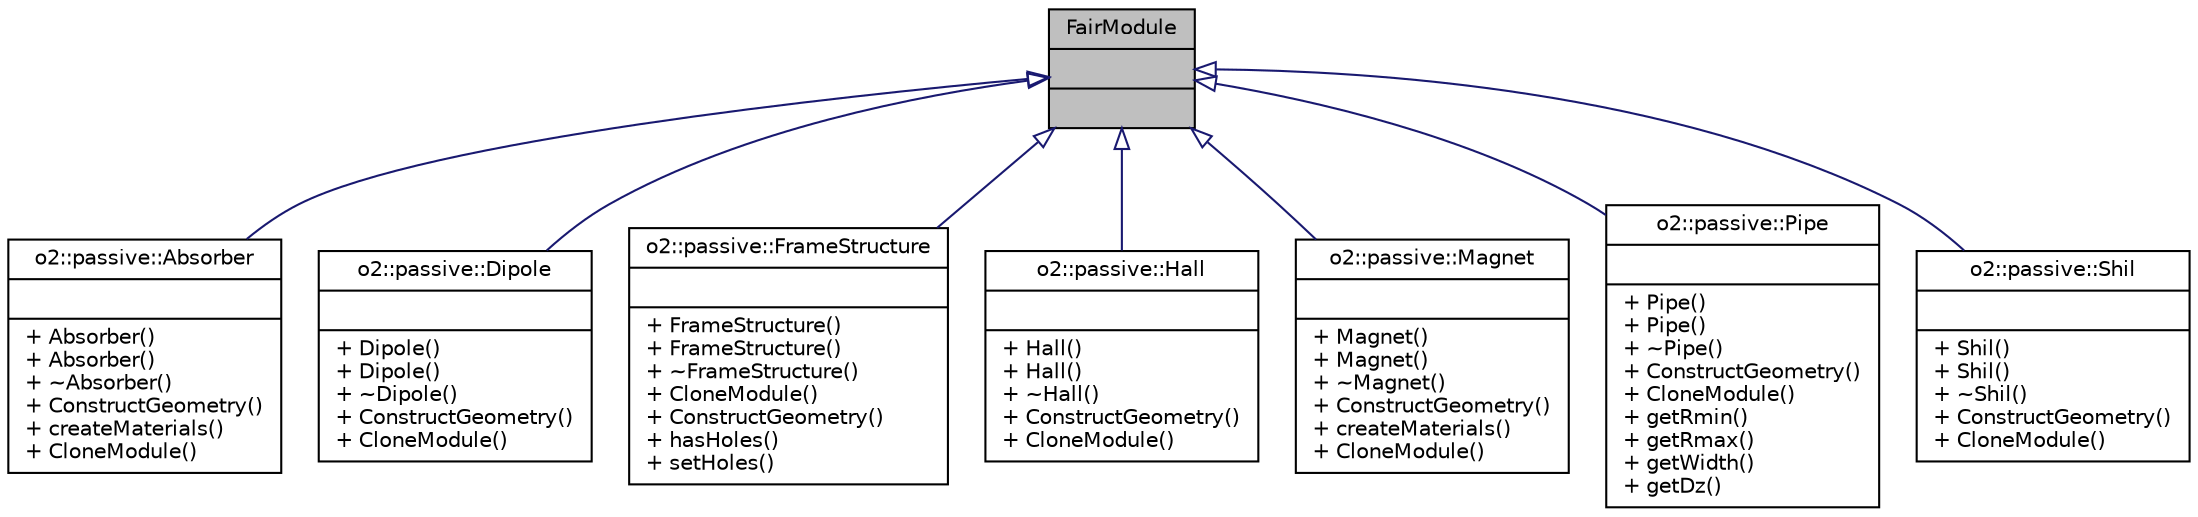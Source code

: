 digraph "FairModule"
{
 // INTERACTIVE_SVG=YES
  bgcolor="transparent";
  edge [fontname="Helvetica",fontsize="10",labelfontname="Helvetica",labelfontsize="10"];
  node [fontname="Helvetica",fontsize="10",shape=record];
  Node1 [label="{FairModule\n||}",height=0.2,width=0.4,color="black", fillcolor="grey75", style="filled" fontcolor="black"];
  Node1 -> Node2 [dir="back",color="midnightblue",fontsize="10",style="solid",arrowtail="onormal",fontname="Helvetica"];
  Node2 [label="{o2::passive::Absorber\n||+ Absorber()\l+ Absorber()\l+ ~Absorber()\l+ ConstructGeometry()\l+ createMaterials()\l+ CloneModule()\l}",height=0.2,width=0.4,color="black",URL="$d7/d12/classo2_1_1passive_1_1Absorber.html"];
  Node1 -> Node3 [dir="back",color="midnightblue",fontsize="10",style="solid",arrowtail="onormal",fontname="Helvetica"];
  Node3 [label="{o2::passive::Dipole\n||+ Dipole()\l+ Dipole()\l+ ~Dipole()\l+ ConstructGeometry()\l+ CloneModule()\l}",height=0.2,width=0.4,color="black",URL="$d2/d54/classo2_1_1passive_1_1Dipole.html"];
  Node1 -> Node4 [dir="back",color="midnightblue",fontsize="10",style="solid",arrowtail="onormal",fontname="Helvetica"];
  Node4 [label="{o2::passive::FrameStructure\n||+ FrameStructure()\l+ FrameStructure()\l+ ~FrameStructure()\l+ CloneModule()\l+ ConstructGeometry()\l+ hasHoles()\l+ setHoles()\l}",height=0.2,width=0.4,color="black",URL="$de/db8/classo2_1_1passive_1_1FrameStructure.html"];
  Node1 -> Node5 [dir="back",color="midnightblue",fontsize="10",style="solid",arrowtail="onormal",fontname="Helvetica"];
  Node5 [label="{o2::passive::Hall\n||+ Hall()\l+ Hall()\l+ ~Hall()\l+ ConstructGeometry()\l+ CloneModule()\l}",height=0.2,width=0.4,color="black",URL="$d3/d82/classo2_1_1passive_1_1Hall.html"];
  Node1 -> Node6 [dir="back",color="midnightblue",fontsize="10",style="solid",arrowtail="onormal",fontname="Helvetica"];
  Node6 [label="{o2::passive::Magnet\n||+ Magnet()\l+ Magnet()\l+ ~Magnet()\l+ ConstructGeometry()\l+ createMaterials()\l+ CloneModule()\l}",height=0.2,width=0.4,color="black",URL="$d2/dc7/classo2_1_1passive_1_1Magnet.html"];
  Node1 -> Node7 [dir="back",color="midnightblue",fontsize="10",style="solid",arrowtail="onormal",fontname="Helvetica"];
  Node7 [label="{o2::passive::Pipe\n||+ Pipe()\l+ Pipe()\l+ ~Pipe()\l+ ConstructGeometry()\l+ CloneModule()\l+ getRmin()\l+ getRmax()\l+ getWidth()\l+ getDz()\l}",height=0.2,width=0.4,color="black",URL="$d0/d9b/classo2_1_1passive_1_1Pipe.html"];
  Node1 -> Node8 [dir="back",color="midnightblue",fontsize="10",style="solid",arrowtail="onormal",fontname="Helvetica"];
  Node8 [label="{o2::passive::Shil\n||+ Shil()\l+ Shil()\l+ ~Shil()\l+ ConstructGeometry()\l+ CloneModule()\l}",height=0.2,width=0.4,color="black",URL="$dc/d7a/classo2_1_1passive_1_1Shil.html"];
}
